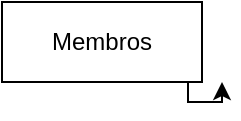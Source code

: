 <mxfile version="27.0.5">
  <diagram name="Página-1" id="ltSPwEXbtxggMEjOZsrk">
    <mxGraphModel dx="1371" dy="758" grid="1" gridSize="10" guides="1" tooltips="1" connect="1" arrows="1" fold="1" page="1" pageScale="1" pageWidth="827" pageHeight="1169" math="0" shadow="0">
      <root>
        <mxCell id="0" />
        <mxCell id="1" parent="0" />
        <mxCell id="rBtDEsfdq-k62kFqluiA-2" style="edgeStyle=orthogonalEdgeStyle;rounded=0;orthogonalLoop=1;jettySize=auto;html=1;exitX=0.75;exitY=1;exitDx=0;exitDy=0;" edge="1" parent="1" source="rBtDEsfdq-k62kFqluiA-1">
          <mxGeometry relative="1" as="geometry">
            <mxPoint x="160" y="100" as="targetPoint" />
            <Array as="points">
              <mxPoint x="143" y="100" />
              <mxPoint x="143" y="110" />
              <mxPoint x="160" y="110" />
            </Array>
          </mxGeometry>
        </mxCell>
        <mxCell id="rBtDEsfdq-k62kFqluiA-1" value="Membros" style="whiteSpace=wrap;html=1;align=center;" vertex="1" parent="1">
          <mxGeometry x="50" y="60" width="100" height="40" as="geometry" />
        </mxCell>
      </root>
    </mxGraphModel>
  </diagram>
</mxfile>
